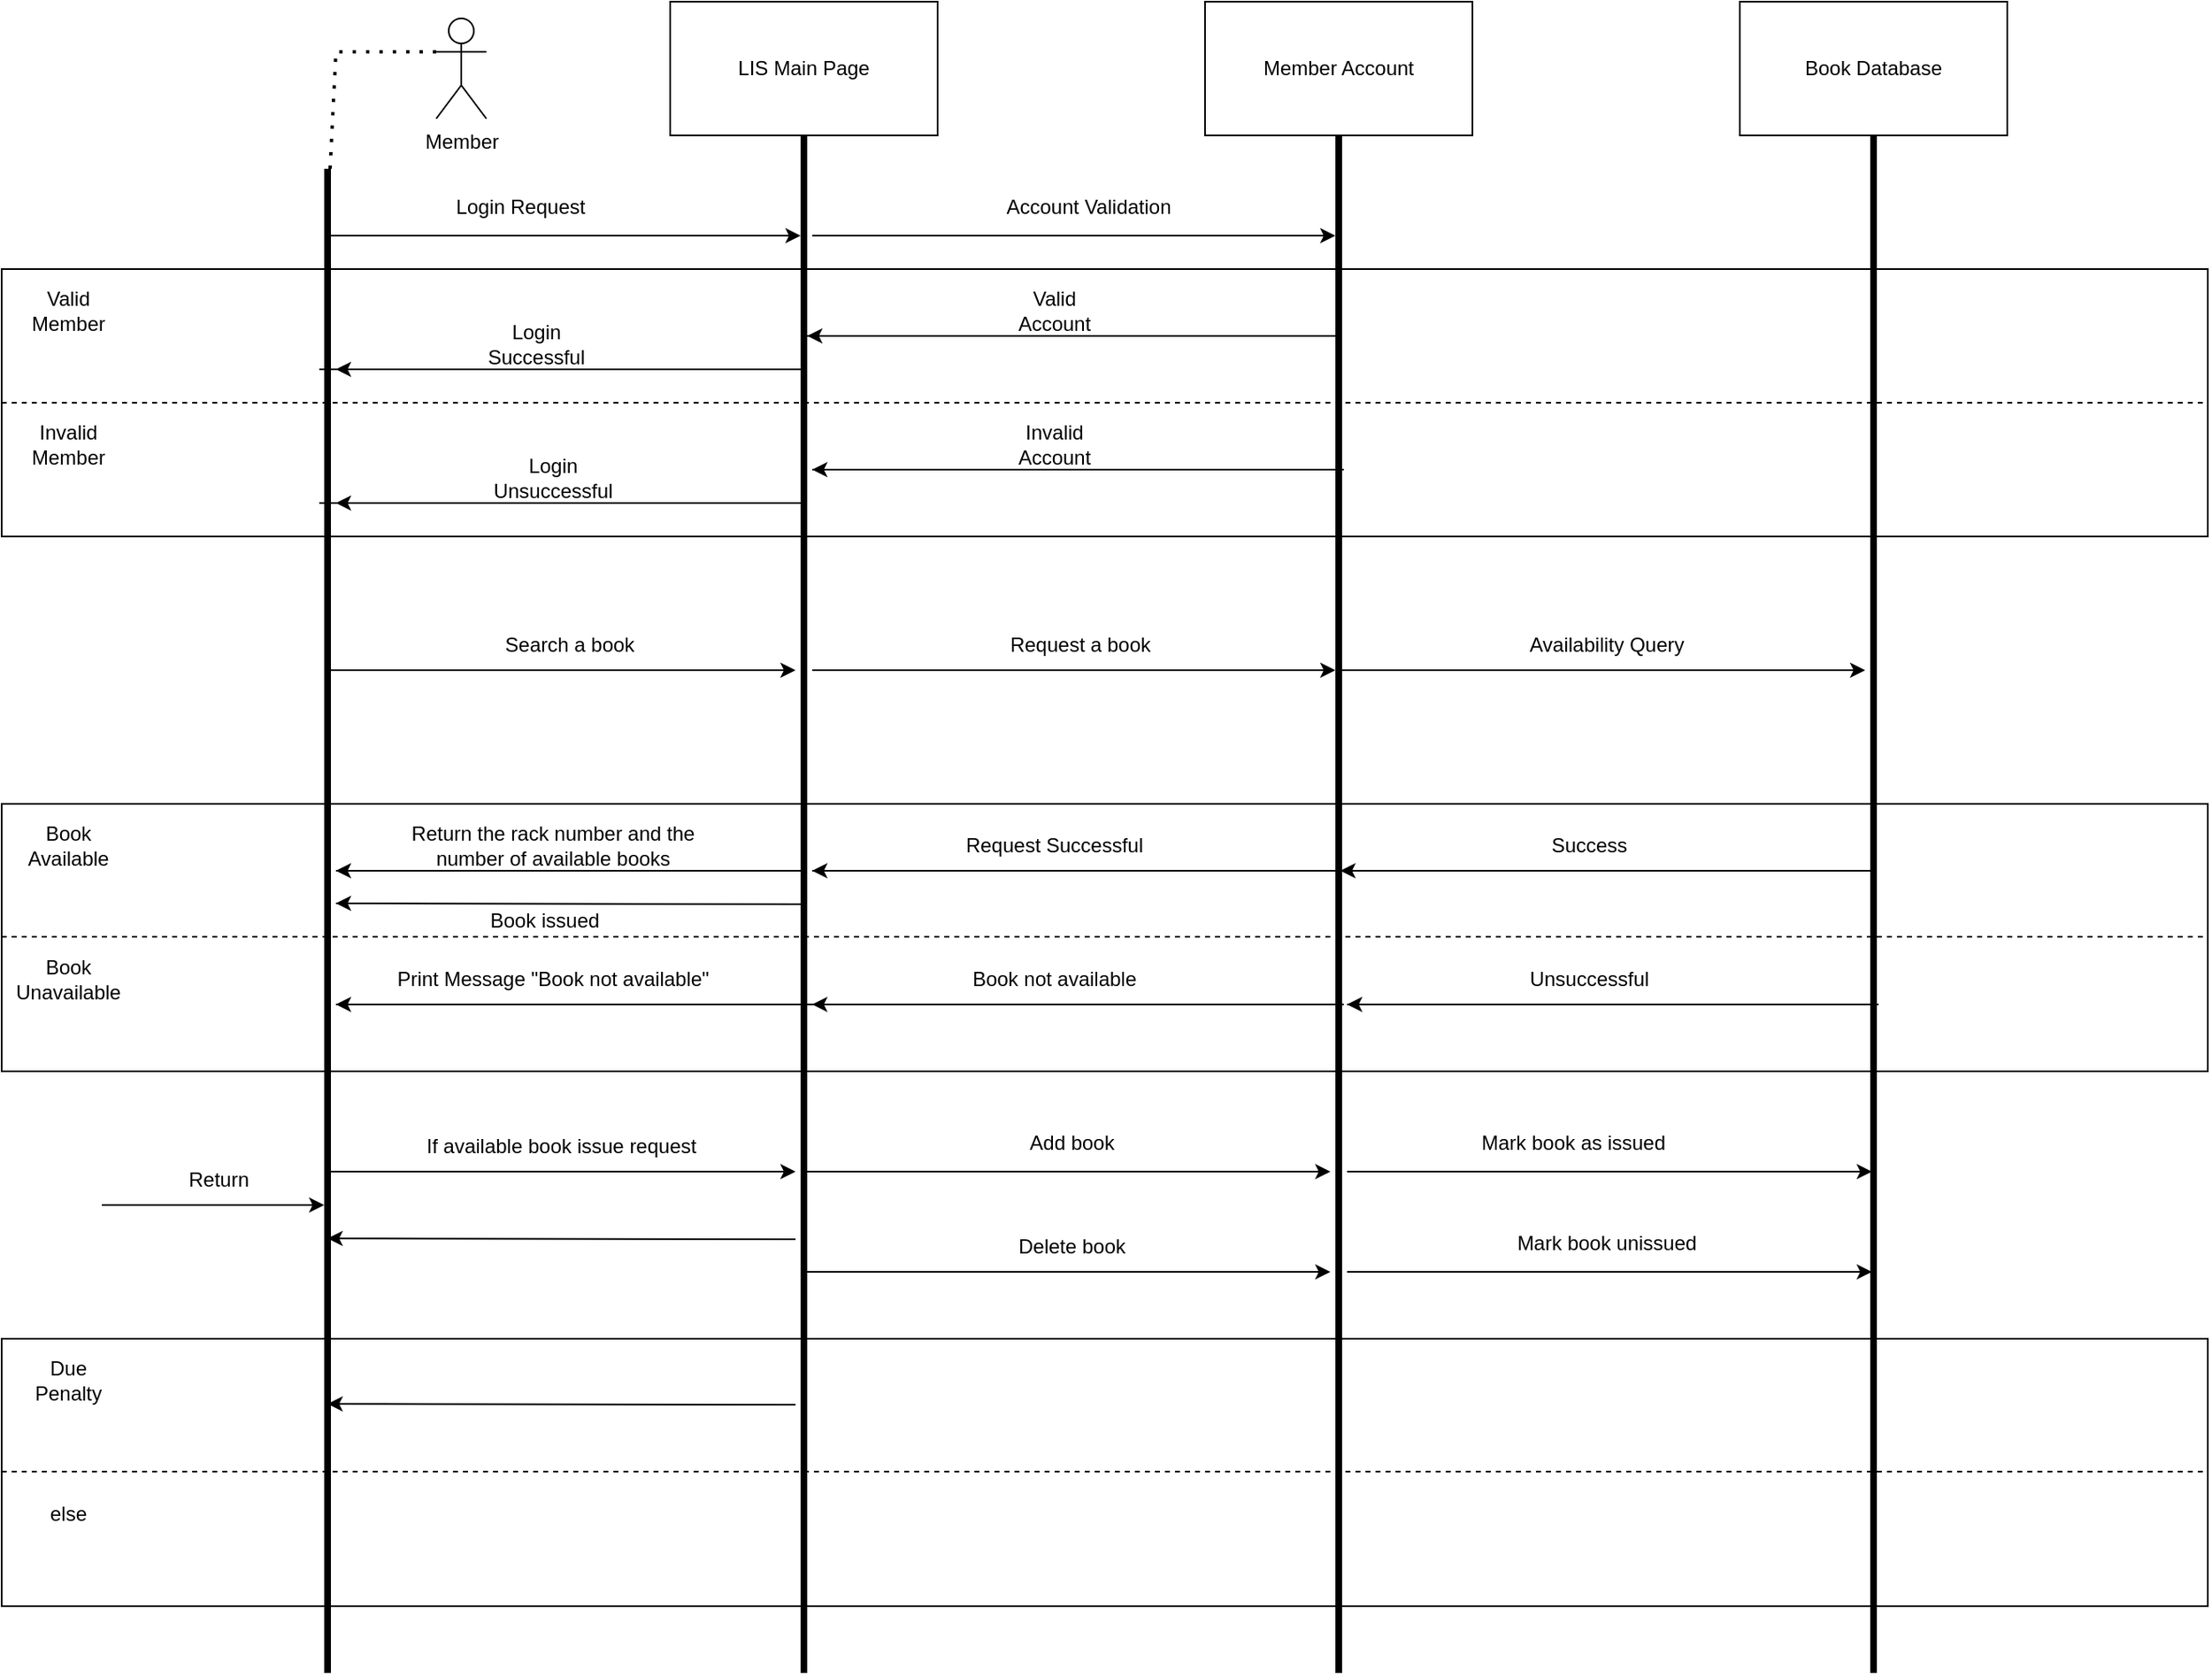 <mxfile version="23.1.2" type="github">
  <diagram name="Page-1" id="kp5h2HxVuWxmvvwUFG4n">
    <mxGraphModel dx="2284" dy="780" grid="1" gridSize="10" guides="1" tooltips="1" connect="1" arrows="1" fold="1" page="1" pageScale="1" pageWidth="850" pageHeight="1100" math="0" shadow="0">
      <root>
        <mxCell id="0" />
        <mxCell id="1" parent="0" />
        <mxCell id="KqxjXM2WxhmaJUW-WSdB-1" value="LIS Main Page" style="rounded=0;whiteSpace=wrap;html=1;" vertex="1" parent="1">
          <mxGeometry x="320" y="80" width="160" height="80" as="geometry" />
        </mxCell>
        <mxCell id="KqxjXM2WxhmaJUW-WSdB-2" value="Member Account" style="rounded=0;whiteSpace=wrap;html=1;" vertex="1" parent="1">
          <mxGeometry x="640" y="80" width="160" height="80" as="geometry" />
        </mxCell>
        <mxCell id="KqxjXM2WxhmaJUW-WSdB-3" value="Book Database" style="rounded=0;whiteSpace=wrap;html=1;" vertex="1" parent="1">
          <mxGeometry x="960" y="80" width="160" height="80" as="geometry" />
        </mxCell>
        <mxCell id="KqxjXM2WxhmaJUW-WSdB-4" value="Member" style="shape=umlActor;verticalLabelPosition=bottom;verticalAlign=top;html=1;outlineConnect=0;" vertex="1" parent="1">
          <mxGeometry x="180" y="90" width="30" height="60" as="geometry" />
        </mxCell>
        <mxCell id="KqxjXM2WxhmaJUW-WSdB-5" value="" style="line;strokeWidth=4;direction=south;html=1;perimeter=backbonePerimeter;points=[];outlineConnect=0;" vertex="1" parent="1">
          <mxGeometry x="110" y="180" width="10" height="900" as="geometry" />
        </mxCell>
        <mxCell id="KqxjXM2WxhmaJUW-WSdB-6" value="" style="line;strokeWidth=4;direction=south;html=1;perimeter=backbonePerimeter;points=[];outlineConnect=0;" vertex="1" parent="1">
          <mxGeometry x="395" y="160" width="10" height="920" as="geometry" />
        </mxCell>
        <mxCell id="KqxjXM2WxhmaJUW-WSdB-7" value="" style="line;strokeWidth=4;direction=south;html=1;perimeter=backbonePerimeter;points=[];outlineConnect=0;" vertex="1" parent="1">
          <mxGeometry x="715" y="160" width="10" height="920" as="geometry" />
        </mxCell>
        <mxCell id="KqxjXM2WxhmaJUW-WSdB-8" value="" style="line;strokeWidth=4;direction=south;html=1;perimeter=backbonePerimeter;points=[];outlineConnect=0;" vertex="1" parent="1">
          <mxGeometry x="1035" y="160" width="10" height="920" as="geometry" />
        </mxCell>
        <mxCell id="KqxjXM2WxhmaJUW-WSdB-11" value="" style="rounded=0;whiteSpace=wrap;html=1;fillColor=none;" vertex="1" parent="1">
          <mxGeometry x="-80" y="240" width="1320" height="160" as="geometry" />
        </mxCell>
        <mxCell id="KqxjXM2WxhmaJUW-WSdB-12" value="" style="rounded=0;whiteSpace=wrap;html=1;fillColor=none;" vertex="1" parent="1">
          <mxGeometry x="-80" y="560" width="1320" height="160" as="geometry" />
        </mxCell>
        <mxCell id="KqxjXM2WxhmaJUW-WSdB-13" value="" style="rounded=0;whiteSpace=wrap;html=1;fillColor=none;" vertex="1" parent="1">
          <mxGeometry x="-80" y="880" width="1320" height="160" as="geometry" />
        </mxCell>
        <mxCell id="KqxjXM2WxhmaJUW-WSdB-15" value="" style="endArrow=none;dashed=1;html=1;rounded=0;exitX=0;exitY=0.5;exitDx=0;exitDy=0;entryX=1;entryY=0.5;entryDx=0;entryDy=0;" edge="1" parent="1" source="KqxjXM2WxhmaJUW-WSdB-11" target="KqxjXM2WxhmaJUW-WSdB-11">
          <mxGeometry width="50" height="50" relative="1" as="geometry">
            <mxPoint x="600" y="440" as="sourcePoint" />
            <mxPoint x="650" y="390" as="targetPoint" />
          </mxGeometry>
        </mxCell>
        <mxCell id="KqxjXM2WxhmaJUW-WSdB-16" value="" style="endArrow=none;dashed=1;html=1;rounded=0;exitX=0;exitY=0.5;exitDx=0;exitDy=0;entryX=1;entryY=0.5;entryDx=0;entryDy=0;" edge="1" parent="1">
          <mxGeometry width="50" height="50" relative="1" as="geometry">
            <mxPoint x="-80" y="639.5" as="sourcePoint" />
            <mxPoint x="1240" y="639.5" as="targetPoint" />
          </mxGeometry>
        </mxCell>
        <mxCell id="KqxjXM2WxhmaJUW-WSdB-17" value="" style="endArrow=none;dashed=1;html=1;rounded=0;exitX=0;exitY=0.5;exitDx=0;exitDy=0;entryX=1;entryY=0.5;entryDx=0;entryDy=0;" edge="1" parent="1">
          <mxGeometry width="50" height="50" relative="1" as="geometry">
            <mxPoint x="-80" y="959.5" as="sourcePoint" />
            <mxPoint x="1240" y="959.5" as="targetPoint" />
          </mxGeometry>
        </mxCell>
        <mxCell id="KqxjXM2WxhmaJUW-WSdB-18" value="Valid Member" style="text;html=1;strokeColor=none;fillColor=none;align=center;verticalAlign=middle;whiteSpace=wrap;rounded=0;" vertex="1" parent="1">
          <mxGeometry x="-70" y="250" width="60" height="30" as="geometry" />
        </mxCell>
        <mxCell id="KqxjXM2WxhmaJUW-WSdB-19" value="Invalid Member" style="text;html=1;strokeColor=none;fillColor=none;align=center;verticalAlign=middle;whiteSpace=wrap;rounded=0;" vertex="1" parent="1">
          <mxGeometry x="-70" y="330" width="60" height="30" as="geometry" />
        </mxCell>
        <mxCell id="KqxjXM2WxhmaJUW-WSdB-20" value="Book Available" style="text;html=1;strokeColor=none;fillColor=none;align=center;verticalAlign=middle;whiteSpace=wrap;rounded=0;" vertex="1" parent="1">
          <mxGeometry x="-70" y="570" width="60" height="30" as="geometry" />
        </mxCell>
        <mxCell id="KqxjXM2WxhmaJUW-WSdB-21" value="Book Unavailable" style="text;html=1;strokeColor=none;fillColor=none;align=center;verticalAlign=middle;whiteSpace=wrap;rounded=0;" vertex="1" parent="1">
          <mxGeometry x="-70" y="650" width="60" height="30" as="geometry" />
        </mxCell>
        <mxCell id="KqxjXM2WxhmaJUW-WSdB-22" value="Due Penalty" style="text;html=1;strokeColor=none;fillColor=none;align=center;verticalAlign=middle;whiteSpace=wrap;rounded=0;" vertex="1" parent="1">
          <mxGeometry x="-70" y="890" width="60" height="30" as="geometry" />
        </mxCell>
        <mxCell id="KqxjXM2WxhmaJUW-WSdB-23" value="else" style="text;html=1;strokeColor=none;fillColor=none;align=center;verticalAlign=middle;whiteSpace=wrap;rounded=0;" vertex="1" parent="1">
          <mxGeometry x="-70" y="970" width="60" height="30" as="geometry" />
        </mxCell>
        <mxCell id="KqxjXM2WxhmaJUW-WSdB-24" value="" style="endArrow=classic;html=1;rounded=0;" edge="1" parent="1" source="KqxjXM2WxhmaJUW-WSdB-5" target="KqxjXM2WxhmaJUW-WSdB-6">
          <mxGeometry width="50" height="50" relative="1" as="geometry">
            <mxPoint x="600" y="420" as="sourcePoint" />
            <mxPoint x="650" y="370" as="targetPoint" />
            <Array as="points">
              <mxPoint x="280" y="220" />
            </Array>
          </mxGeometry>
        </mxCell>
        <mxCell id="KqxjXM2WxhmaJUW-WSdB-25" value="" style="endArrow=classic;html=1;rounded=0;" edge="1" parent="1" target="KqxjXM2WxhmaJUW-WSdB-7">
          <mxGeometry width="50" height="50" relative="1" as="geometry">
            <mxPoint x="405" y="220" as="sourcePoint" />
            <mxPoint x="687" y="220" as="targetPoint" />
            <Array as="points">
              <mxPoint x="569" y="220" />
            </Array>
          </mxGeometry>
        </mxCell>
        <mxCell id="KqxjXM2WxhmaJUW-WSdB-26" value="Login Request&lt;br&gt;" style="text;html=1;align=center;verticalAlign=middle;resizable=0;points=[];autosize=1;strokeColor=none;fillColor=none;" vertex="1" parent="1">
          <mxGeometry x="180" y="188" width="100" height="30" as="geometry" />
        </mxCell>
        <mxCell id="KqxjXM2WxhmaJUW-WSdB-27" value="Account Validation" style="text;html=1;align=center;verticalAlign=middle;resizable=0;points=[];autosize=1;strokeColor=none;fillColor=none;" vertex="1" parent="1">
          <mxGeometry x="510" y="188" width="120" height="30" as="geometry" />
        </mxCell>
        <mxCell id="KqxjXM2WxhmaJUW-WSdB-28" value="" style="endArrow=none;dashed=1;html=1;dashPattern=1 3;strokeWidth=2;rounded=0;" edge="1" parent="1" source="KqxjXM2WxhmaJUW-WSdB-5">
          <mxGeometry width="50" height="50" relative="1" as="geometry">
            <mxPoint x="600" y="420" as="sourcePoint" />
            <mxPoint x="120" y="110" as="targetPoint" />
          </mxGeometry>
        </mxCell>
        <mxCell id="KqxjXM2WxhmaJUW-WSdB-29" value="" style="endArrow=none;dashed=1;html=1;dashPattern=1 3;strokeWidth=2;rounded=0;exitX=0;exitY=0.333;exitDx=0;exitDy=0;exitPerimeter=0;" edge="1" parent="1" source="KqxjXM2WxhmaJUW-WSdB-4">
          <mxGeometry width="50" height="50" relative="1" as="geometry">
            <mxPoint x="126" y="190" as="sourcePoint" />
            <mxPoint x="120" y="110" as="targetPoint" />
          </mxGeometry>
        </mxCell>
        <mxCell id="KqxjXM2WxhmaJUW-WSdB-31" value="" style="endArrow=classic;html=1;rounded=0;" edge="1" parent="1">
          <mxGeometry width="50" height="50" relative="1" as="geometry">
            <mxPoint x="402" y="280" as="sourcePoint" />
            <mxPoint x="402" y="280" as="targetPoint" />
            <Array as="points">
              <mxPoint x="720" y="280" />
            </Array>
          </mxGeometry>
        </mxCell>
        <mxCell id="KqxjXM2WxhmaJUW-WSdB-32" value="Valid Account" style="text;html=1;strokeColor=none;fillColor=none;align=center;verticalAlign=middle;whiteSpace=wrap;rounded=0;" vertex="1" parent="1">
          <mxGeometry x="520" y="250" width="60" height="30" as="geometry" />
        </mxCell>
        <mxCell id="KqxjXM2WxhmaJUW-WSdB-33" value="" style="endArrow=classic;html=1;rounded=0;" edge="1" parent="1">
          <mxGeometry width="50" height="50" relative="1" as="geometry">
            <mxPoint x="110" y="300" as="sourcePoint" />
            <mxPoint x="120" y="300" as="targetPoint" />
            <Array as="points">
              <mxPoint x="400" y="300" />
            </Array>
          </mxGeometry>
        </mxCell>
        <mxCell id="KqxjXM2WxhmaJUW-WSdB-34" value="Login Successful" style="text;html=1;strokeColor=none;fillColor=none;align=center;verticalAlign=middle;whiteSpace=wrap;rounded=0;" vertex="1" parent="1">
          <mxGeometry x="210" y="270" width="60" height="30" as="geometry" />
        </mxCell>
        <mxCell id="KqxjXM2WxhmaJUW-WSdB-35" value="" style="endArrow=classic;html=1;rounded=0;" edge="1" parent="1">
          <mxGeometry width="50" height="50" relative="1" as="geometry">
            <mxPoint x="405" y="360" as="sourcePoint" />
            <mxPoint x="405" y="360" as="targetPoint" />
            <Array as="points">
              <mxPoint x="723" y="360" />
            </Array>
          </mxGeometry>
        </mxCell>
        <mxCell id="KqxjXM2WxhmaJUW-WSdB-36" value="Invalid Account" style="text;html=1;strokeColor=none;fillColor=none;align=center;verticalAlign=middle;whiteSpace=wrap;rounded=0;" vertex="1" parent="1">
          <mxGeometry x="520" y="330" width="60" height="30" as="geometry" />
        </mxCell>
        <mxCell id="KqxjXM2WxhmaJUW-WSdB-37" value="" style="endArrow=classic;html=1;rounded=0;" edge="1" parent="1">
          <mxGeometry width="50" height="50" relative="1" as="geometry">
            <mxPoint x="110" y="380" as="sourcePoint" />
            <mxPoint x="120" y="380" as="targetPoint" />
            <Array as="points">
              <mxPoint x="400" y="380" />
            </Array>
          </mxGeometry>
        </mxCell>
        <mxCell id="KqxjXM2WxhmaJUW-WSdB-38" value="Login Unsuccessful" style="text;html=1;strokeColor=none;fillColor=none;align=center;verticalAlign=middle;whiteSpace=wrap;rounded=0;" vertex="1" parent="1">
          <mxGeometry x="220" y="350" width="60" height="30" as="geometry" />
        </mxCell>
        <mxCell id="KqxjXM2WxhmaJUW-WSdB-39" value="" style="endArrow=classic;html=1;rounded=0;" edge="1" parent="1">
          <mxGeometry width="50" height="50" relative="1" as="geometry">
            <mxPoint x="113" y="480" as="sourcePoint" />
            <mxPoint x="395" y="480" as="targetPoint" />
            <Array as="points">
              <mxPoint x="277" y="480" />
            </Array>
          </mxGeometry>
        </mxCell>
        <mxCell id="KqxjXM2WxhmaJUW-WSdB-40" value="Search a book" style="text;html=1;strokeColor=none;fillColor=none;align=center;verticalAlign=middle;whiteSpace=wrap;rounded=0;" vertex="1" parent="1">
          <mxGeometry x="220" y="450" width="80" height="30" as="geometry" />
        </mxCell>
        <mxCell id="KqxjXM2WxhmaJUW-WSdB-41" value="" style="endArrow=classic;html=1;rounded=0;" edge="1" parent="1">
          <mxGeometry width="50" height="50" relative="1" as="geometry">
            <mxPoint x="405" y="480" as="sourcePoint" />
            <mxPoint x="718" y="480" as="targetPoint" />
            <Array as="points">
              <mxPoint x="569" y="480" />
            </Array>
          </mxGeometry>
        </mxCell>
        <mxCell id="KqxjXM2WxhmaJUW-WSdB-42" value="Request a book" style="text;html=1;align=center;verticalAlign=middle;resizable=0;points=[];autosize=1;strokeColor=none;fillColor=none;" vertex="1" parent="1">
          <mxGeometry x="510" y="450" width="110" height="30" as="geometry" />
        </mxCell>
        <mxCell id="KqxjXM2WxhmaJUW-WSdB-43" value="" style="endArrow=classic;html=1;rounded=0;" edge="1" parent="1">
          <mxGeometry width="50" height="50" relative="1" as="geometry">
            <mxPoint x="722" y="480" as="sourcePoint" />
            <mxPoint x="1035" y="480" as="targetPoint" />
            <Array as="points">
              <mxPoint x="886" y="480" />
            </Array>
          </mxGeometry>
        </mxCell>
        <mxCell id="KqxjXM2WxhmaJUW-WSdB-44" value="Availability Query" style="text;html=1;align=center;verticalAlign=middle;resizable=0;points=[];autosize=1;strokeColor=none;fillColor=none;" vertex="1" parent="1">
          <mxGeometry x="820" y="450" width="120" height="30" as="geometry" />
        </mxCell>
        <mxCell id="KqxjXM2WxhmaJUW-WSdB-45" value="" style="endArrow=classic;html=1;rounded=0;" edge="1" parent="1">
          <mxGeometry width="50" height="50" relative="1" as="geometry">
            <mxPoint x="721" y="600" as="sourcePoint" />
            <mxPoint x="721" y="600" as="targetPoint" />
            <Array as="points">
              <mxPoint x="1039" y="600" />
            </Array>
          </mxGeometry>
        </mxCell>
        <mxCell id="KqxjXM2WxhmaJUW-WSdB-46" value="" style="endArrow=classic;html=1;rounded=0;" edge="1" parent="1">
          <mxGeometry width="50" height="50" relative="1" as="geometry">
            <mxPoint x="725" y="680" as="sourcePoint" />
            <mxPoint x="725" y="680" as="targetPoint" />
            <Array as="points">
              <mxPoint x="1043" y="680" />
            </Array>
          </mxGeometry>
        </mxCell>
        <mxCell id="KqxjXM2WxhmaJUW-WSdB-47" value="" style="endArrow=classic;html=1;rounded=0;" edge="1" parent="1">
          <mxGeometry width="50" height="50" relative="1" as="geometry">
            <mxPoint x="405" y="600" as="sourcePoint" />
            <mxPoint x="405" y="600" as="targetPoint" />
            <Array as="points">
              <mxPoint x="723" y="600" />
            </Array>
          </mxGeometry>
        </mxCell>
        <mxCell id="KqxjXM2WxhmaJUW-WSdB-48" value="" style="endArrow=classic;html=1;rounded=0;" edge="1" parent="1">
          <mxGeometry width="50" height="50" relative="1" as="geometry">
            <mxPoint x="405" y="680" as="sourcePoint" />
            <mxPoint x="405" y="680" as="targetPoint" />
            <Array as="points">
              <mxPoint x="723" y="680" />
            </Array>
          </mxGeometry>
        </mxCell>
        <mxCell id="KqxjXM2WxhmaJUW-WSdB-49" value="" style="endArrow=classic;html=1;rounded=0;" edge="1" parent="1">
          <mxGeometry width="50" height="50" relative="1" as="geometry">
            <mxPoint x="120" y="619.5" as="sourcePoint" />
            <mxPoint x="120" y="619.5" as="targetPoint" />
            <Array as="points">
              <mxPoint x="400" y="620" />
            </Array>
          </mxGeometry>
        </mxCell>
        <mxCell id="KqxjXM2WxhmaJUW-WSdB-50" value="" style="endArrow=classic;html=1;rounded=0;" edge="1" parent="1">
          <mxGeometry width="50" height="50" relative="1" as="geometry">
            <mxPoint x="120" y="680" as="sourcePoint" />
            <mxPoint x="120" y="680" as="targetPoint" />
            <Array as="points">
              <mxPoint x="438" y="680" />
            </Array>
          </mxGeometry>
        </mxCell>
        <mxCell id="KqxjXM2WxhmaJUW-WSdB-51" value="Success" style="text;html=1;strokeColor=none;fillColor=none;align=center;verticalAlign=middle;whiteSpace=wrap;rounded=0;" vertex="1" parent="1">
          <mxGeometry x="840" y="570" width="60" height="30" as="geometry" />
        </mxCell>
        <mxCell id="KqxjXM2WxhmaJUW-WSdB-52" value="Unsuccessful" style="text;html=1;strokeColor=none;fillColor=none;align=center;verticalAlign=middle;whiteSpace=wrap;rounded=0;" vertex="1" parent="1">
          <mxGeometry x="840" y="650" width="60" height="30" as="geometry" />
        </mxCell>
        <mxCell id="KqxjXM2WxhmaJUW-WSdB-53" value="Request Successful" style="text;html=1;strokeColor=none;fillColor=none;align=center;verticalAlign=middle;whiteSpace=wrap;rounded=0;" vertex="1" parent="1">
          <mxGeometry x="495" y="570" width="110" height="30" as="geometry" />
        </mxCell>
        <mxCell id="KqxjXM2WxhmaJUW-WSdB-54" value="Book not available" style="text;html=1;strokeColor=none;fillColor=none;align=center;verticalAlign=middle;whiteSpace=wrap;rounded=0;" vertex="1" parent="1">
          <mxGeometry x="495" y="650" width="110" height="30" as="geometry" />
        </mxCell>
        <mxCell id="KqxjXM2WxhmaJUW-WSdB-55" value="Book issued" style="text;html=1;strokeColor=none;fillColor=none;align=center;verticalAlign=middle;whiteSpace=wrap;rounded=0;" vertex="1" parent="1">
          <mxGeometry x="200" y="615" width="90" height="30" as="geometry" />
        </mxCell>
        <mxCell id="KqxjXM2WxhmaJUW-WSdB-56" value="" style="endArrow=classic;html=1;rounded=0;" edge="1" parent="1">
          <mxGeometry width="50" height="50" relative="1" as="geometry">
            <mxPoint x="120" y="600" as="sourcePoint" />
            <mxPoint x="120" y="600" as="targetPoint" />
            <Array as="points">
              <mxPoint x="400" y="600" />
            </Array>
          </mxGeometry>
        </mxCell>
        <mxCell id="KqxjXM2WxhmaJUW-WSdB-57" value="Return the rack number and the number of available books" style="text;html=1;strokeColor=none;fillColor=none;align=center;verticalAlign=middle;whiteSpace=wrap;rounded=0;" vertex="1" parent="1">
          <mxGeometry x="145" y="570" width="210" height="30" as="geometry" />
        </mxCell>
        <mxCell id="KqxjXM2WxhmaJUW-WSdB-65" value="Print Message &quot;Book not available&quot;" style="text;html=1;strokeColor=none;fillColor=none;align=center;verticalAlign=middle;whiteSpace=wrap;rounded=0;" vertex="1" parent="1">
          <mxGeometry x="155" y="650" width="190" height="30" as="geometry" />
        </mxCell>
        <mxCell id="KqxjXM2WxhmaJUW-WSdB-67" value="" style="endArrow=classic;html=1;rounded=0;" edge="1" parent="1" target="KqxjXM2WxhmaJUW-WSdB-5">
          <mxGeometry width="50" height="50" relative="1" as="geometry">
            <mxPoint x="-20" y="800" as="sourcePoint" />
            <mxPoint x="30" y="760" as="targetPoint" />
            <Array as="points">
              <mxPoint x="60" y="800" />
            </Array>
          </mxGeometry>
        </mxCell>
        <mxCell id="KqxjXM2WxhmaJUW-WSdB-68" value="Return" style="text;html=1;strokeColor=none;fillColor=none;align=center;verticalAlign=middle;whiteSpace=wrap;rounded=0;" vertex="1" parent="1">
          <mxGeometry x="20" y="770" width="60" height="30" as="geometry" />
        </mxCell>
        <mxCell id="KqxjXM2WxhmaJUW-WSdB-69" value="" style="endArrow=classic;html=1;rounded=0;" edge="1" parent="1">
          <mxGeometry width="50" height="50" relative="1" as="geometry">
            <mxPoint x="115" y="820" as="sourcePoint" />
            <mxPoint x="115" y="820" as="targetPoint" />
            <Array as="points">
              <mxPoint x="395" y="820.5" />
            </Array>
          </mxGeometry>
        </mxCell>
        <mxCell id="KqxjXM2WxhmaJUW-WSdB-70" value="" style="endArrow=classic;html=1;rounded=0;" edge="1" parent="1">
          <mxGeometry width="50" height="50" relative="1" as="geometry">
            <mxPoint x="113" y="780" as="sourcePoint" />
            <mxPoint x="395" y="780" as="targetPoint" />
            <Array as="points">
              <mxPoint x="277" y="780" />
            </Array>
          </mxGeometry>
        </mxCell>
        <mxCell id="KqxjXM2WxhmaJUW-WSdB-72" value="" style="endArrow=classic;html=1;rounded=0;" edge="1" parent="1">
          <mxGeometry width="50" height="50" relative="1" as="geometry">
            <mxPoint x="115" y="919" as="sourcePoint" />
            <mxPoint x="115" y="919" as="targetPoint" />
            <Array as="points">
              <mxPoint x="395" y="919.5" />
            </Array>
          </mxGeometry>
        </mxCell>
        <mxCell id="KqxjXM2WxhmaJUW-WSdB-73" value="If available book issue request" style="text;html=1;strokeColor=none;fillColor=none;align=center;verticalAlign=middle;whiteSpace=wrap;rounded=0;" vertex="1" parent="1">
          <mxGeometry x="170" y="750" width="170" height="30" as="geometry" />
        </mxCell>
        <mxCell id="KqxjXM2WxhmaJUW-WSdB-74" value="" style="endArrow=classic;html=1;rounded=0;" edge="1" parent="1" source="KqxjXM2WxhmaJUW-WSdB-6">
          <mxGeometry width="50" height="50" relative="1" as="geometry">
            <mxPoint x="433" y="780" as="sourcePoint" />
            <mxPoint x="715" y="780" as="targetPoint" />
            <Array as="points">
              <mxPoint x="597" y="780" />
            </Array>
          </mxGeometry>
        </mxCell>
        <mxCell id="KqxjXM2WxhmaJUW-WSdB-75" value="Add book" style="text;html=1;align=center;verticalAlign=middle;resizable=0;points=[];autosize=1;strokeColor=none;fillColor=none;" vertex="1" parent="1">
          <mxGeometry x="525" y="748" width="70" height="30" as="geometry" />
        </mxCell>
        <mxCell id="KqxjXM2WxhmaJUW-WSdB-76" value="" style="endArrow=classic;html=1;rounded=0;" edge="1" parent="1">
          <mxGeometry width="50" height="50" relative="1" as="geometry">
            <mxPoint x="725" y="780" as="sourcePoint" />
            <mxPoint x="1039" y="780" as="targetPoint" />
            <Array as="points">
              <mxPoint x="921" y="780" />
            </Array>
          </mxGeometry>
        </mxCell>
        <mxCell id="KqxjXM2WxhmaJUW-WSdB-77" value="Mark book as issued" style="text;html=1;align=center;verticalAlign=middle;resizable=0;points=[];autosize=1;strokeColor=none;fillColor=none;" vertex="1" parent="1">
          <mxGeometry x="795" y="748" width="130" height="30" as="geometry" />
        </mxCell>
        <mxCell id="KqxjXM2WxhmaJUW-WSdB-78" value="" style="endArrow=classic;html=1;rounded=0;" edge="1" parent="1">
          <mxGeometry width="50" height="50" relative="1" as="geometry">
            <mxPoint x="401" y="840" as="sourcePoint" />
            <mxPoint x="715" y="840" as="targetPoint" />
            <Array as="points">
              <mxPoint x="597" y="840" />
            </Array>
          </mxGeometry>
        </mxCell>
        <mxCell id="KqxjXM2WxhmaJUW-WSdB-79" value="Delete book" style="text;html=1;align=center;verticalAlign=middle;resizable=0;points=[];autosize=1;strokeColor=none;fillColor=none;" vertex="1" parent="1">
          <mxGeometry x="515" y="810" width="90" height="30" as="geometry" />
        </mxCell>
        <mxCell id="KqxjXM2WxhmaJUW-WSdB-80" value="" style="endArrow=classic;html=1;rounded=0;" edge="1" parent="1">
          <mxGeometry width="50" height="50" relative="1" as="geometry">
            <mxPoint x="725" y="840" as="sourcePoint" />
            <mxPoint x="1039" y="840" as="targetPoint" />
            <Array as="points">
              <mxPoint x="921" y="840" />
            </Array>
          </mxGeometry>
        </mxCell>
        <mxCell id="KqxjXM2WxhmaJUW-WSdB-81" value="Mark book unissued" style="text;html=1;align=center;verticalAlign=middle;resizable=0;points=[];autosize=1;strokeColor=none;fillColor=none;" vertex="1" parent="1">
          <mxGeometry x="815" y="808" width="130" height="30" as="geometry" />
        </mxCell>
      </root>
    </mxGraphModel>
  </diagram>
</mxfile>

